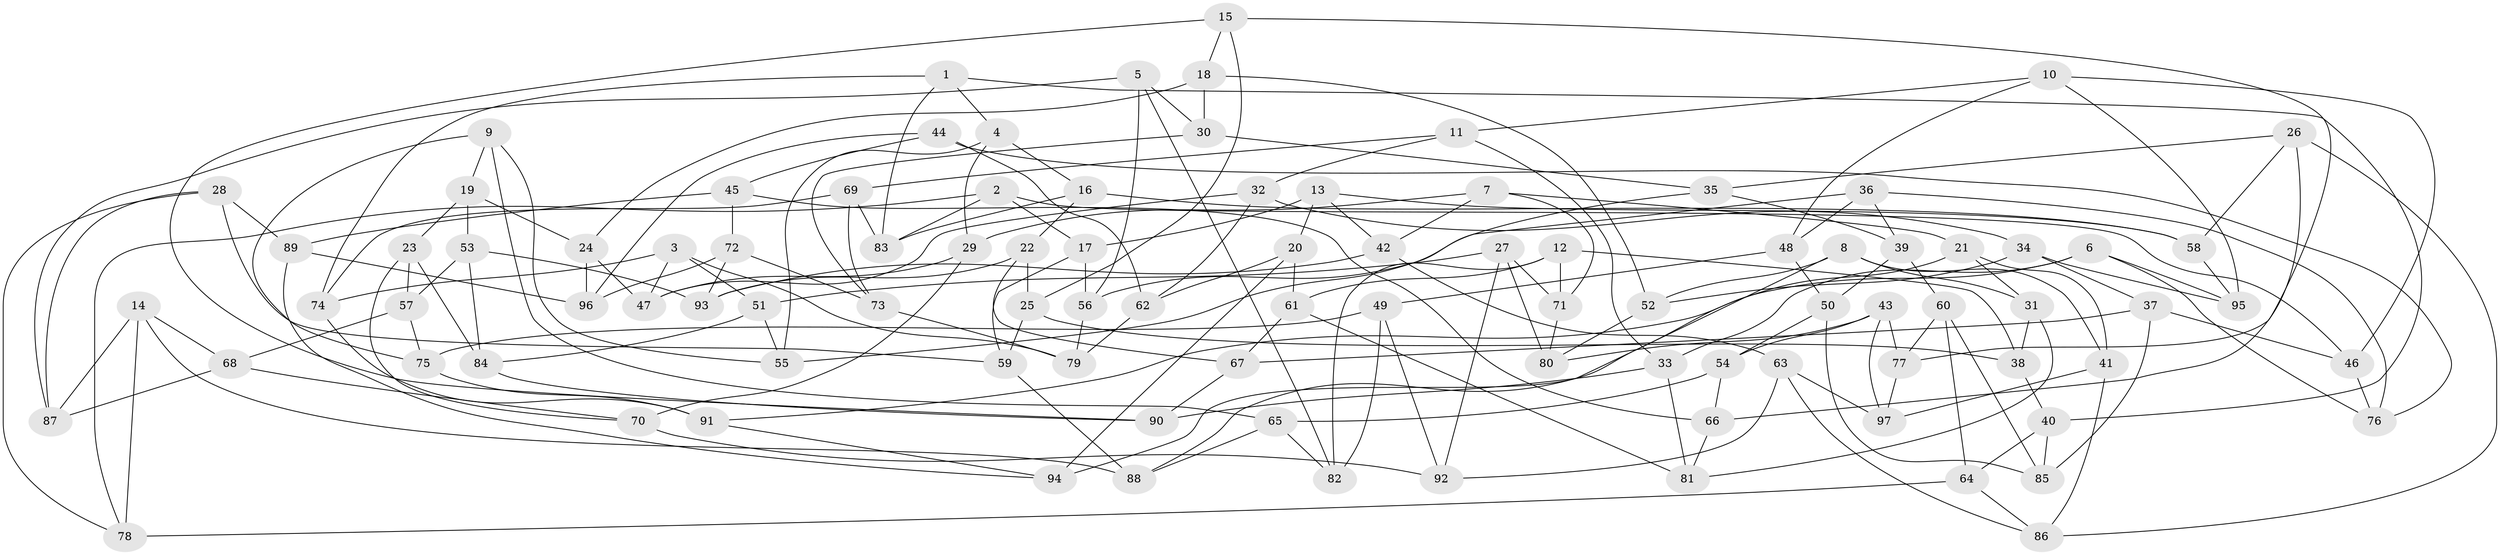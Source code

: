 // coarse degree distribution, {5: 0.2413793103448276, 2: 0.034482758620689655, 4: 0.1724137931034483, 3: 0.20689655172413793, 8: 0.10344827586206896, 13: 0.034482758620689655, 6: 0.10344827586206896, 10: 0.034482758620689655, 7: 0.034482758620689655, 9: 0.034482758620689655}
// Generated by graph-tools (version 1.1) at 2025/02/03/04/25 22:02:54]
// undirected, 97 vertices, 194 edges
graph export_dot {
graph [start="1"]
  node [color=gray90,style=filled];
  1;
  2;
  3;
  4;
  5;
  6;
  7;
  8;
  9;
  10;
  11;
  12;
  13;
  14;
  15;
  16;
  17;
  18;
  19;
  20;
  21;
  22;
  23;
  24;
  25;
  26;
  27;
  28;
  29;
  30;
  31;
  32;
  33;
  34;
  35;
  36;
  37;
  38;
  39;
  40;
  41;
  42;
  43;
  44;
  45;
  46;
  47;
  48;
  49;
  50;
  51;
  52;
  53;
  54;
  55;
  56;
  57;
  58;
  59;
  60;
  61;
  62;
  63;
  64;
  65;
  66;
  67;
  68;
  69;
  70;
  71;
  72;
  73;
  74;
  75;
  76;
  77;
  78;
  79;
  80;
  81;
  82;
  83;
  84;
  85;
  86;
  87;
  88;
  89;
  90;
  91;
  92;
  93;
  94;
  95;
  96;
  97;
  1 -- 83;
  1 -- 40;
  1 -- 4;
  1 -- 74;
  2 -- 83;
  2 -- 46;
  2 -- 78;
  2 -- 17;
  3 -- 47;
  3 -- 74;
  3 -- 79;
  3 -- 51;
  4 -- 55;
  4 -- 16;
  4 -- 29;
  5 -- 30;
  5 -- 56;
  5 -- 87;
  5 -- 82;
  6 -- 95;
  6 -- 33;
  6 -- 91;
  6 -- 76;
  7 -- 71;
  7 -- 29;
  7 -- 42;
  7 -- 21;
  8 -- 52;
  8 -- 41;
  8 -- 88;
  8 -- 31;
  9 -- 65;
  9 -- 19;
  9 -- 55;
  9 -- 75;
  10 -- 46;
  10 -- 95;
  10 -- 11;
  10 -- 48;
  11 -- 33;
  11 -- 32;
  11 -- 69;
  12 -- 71;
  12 -- 38;
  12 -- 61;
  12 -- 82;
  13 -- 17;
  13 -- 58;
  13 -- 20;
  13 -- 42;
  14 -- 78;
  14 -- 68;
  14 -- 87;
  14 -- 88;
  15 -- 90;
  15 -- 77;
  15 -- 18;
  15 -- 25;
  16 -- 58;
  16 -- 83;
  16 -- 22;
  17 -- 56;
  17 -- 59;
  18 -- 30;
  18 -- 52;
  18 -- 24;
  19 -- 24;
  19 -- 53;
  19 -- 23;
  20 -- 62;
  20 -- 94;
  20 -- 61;
  21 -- 31;
  21 -- 94;
  21 -- 41;
  22 -- 67;
  22 -- 93;
  22 -- 25;
  23 -- 70;
  23 -- 57;
  23 -- 84;
  24 -- 96;
  24 -- 47;
  25 -- 38;
  25 -- 59;
  26 -- 35;
  26 -- 66;
  26 -- 86;
  26 -- 58;
  27 -- 51;
  27 -- 80;
  27 -- 71;
  27 -- 92;
  28 -- 59;
  28 -- 78;
  28 -- 89;
  28 -- 87;
  29 -- 47;
  29 -- 70;
  30 -- 35;
  30 -- 73;
  31 -- 38;
  31 -- 81;
  32 -- 47;
  32 -- 62;
  32 -- 34;
  33 -- 81;
  33 -- 90;
  34 -- 95;
  34 -- 37;
  34 -- 52;
  35 -- 55;
  35 -- 39;
  36 -- 76;
  36 -- 39;
  36 -- 48;
  36 -- 56;
  37 -- 46;
  37 -- 85;
  37 -- 67;
  38 -- 40;
  39 -- 50;
  39 -- 60;
  40 -- 85;
  40 -- 64;
  41 -- 97;
  41 -- 86;
  42 -- 93;
  42 -- 63;
  43 -- 77;
  43 -- 80;
  43 -- 97;
  43 -- 54;
  44 -- 76;
  44 -- 62;
  44 -- 45;
  44 -- 96;
  45 -- 66;
  45 -- 89;
  45 -- 72;
  46 -- 76;
  48 -- 49;
  48 -- 50;
  49 -- 92;
  49 -- 82;
  49 -- 75;
  50 -- 54;
  50 -- 85;
  51 -- 84;
  51 -- 55;
  52 -- 80;
  53 -- 57;
  53 -- 84;
  53 -- 93;
  54 -- 66;
  54 -- 65;
  56 -- 79;
  57 -- 68;
  57 -- 75;
  58 -- 95;
  59 -- 88;
  60 -- 85;
  60 -- 64;
  60 -- 77;
  61 -- 81;
  61 -- 67;
  62 -- 79;
  63 -- 86;
  63 -- 92;
  63 -- 97;
  64 -- 78;
  64 -- 86;
  65 -- 88;
  65 -- 82;
  66 -- 81;
  67 -- 90;
  68 -- 70;
  68 -- 87;
  69 -- 73;
  69 -- 74;
  69 -- 83;
  70 -- 92;
  71 -- 80;
  72 -- 96;
  72 -- 93;
  72 -- 73;
  73 -- 79;
  74 -- 91;
  75 -- 91;
  77 -- 97;
  84 -- 90;
  89 -- 94;
  89 -- 96;
  91 -- 94;
}

